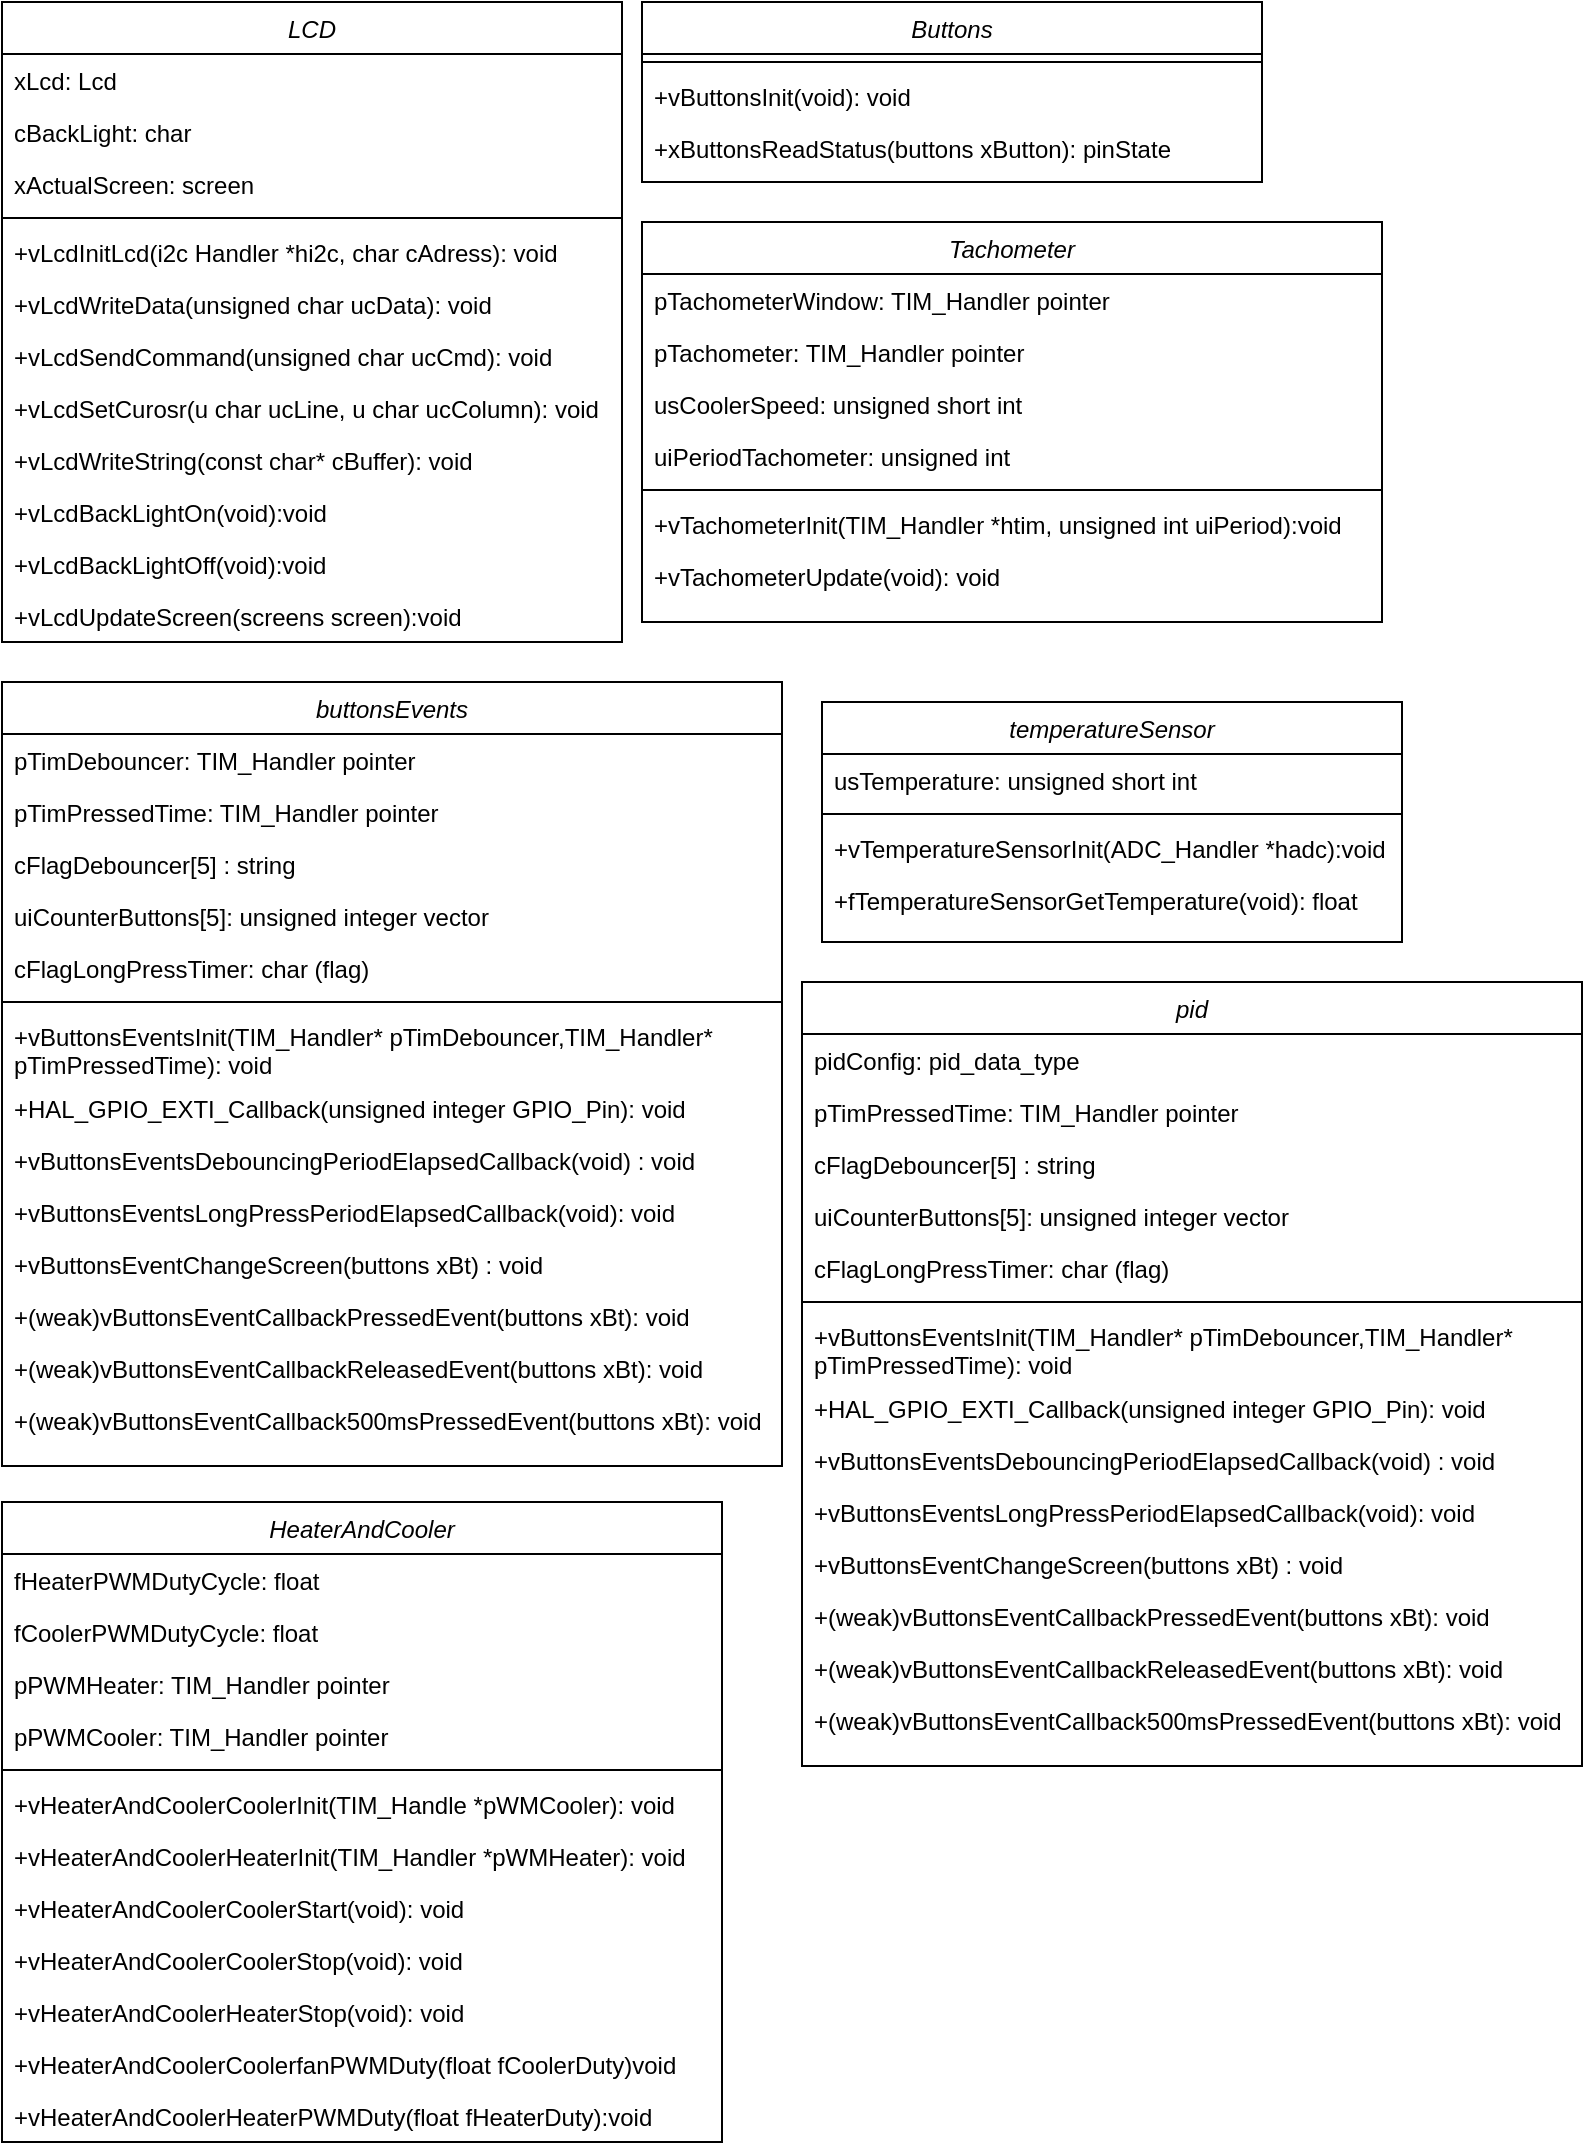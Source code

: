 <mxfile version="21.5.0" type="github">
  <diagram id="C5RBs43oDa-KdzZeNtuy" name="Page-1">
    <mxGraphModel dx="1434" dy="796" grid="1" gridSize="10" guides="1" tooltips="1" connect="1" arrows="1" fold="1" page="1" pageScale="1" pageWidth="827" pageHeight="1169" math="0" shadow="0">
      <root>
        <mxCell id="WIyWlLk6GJQsqaUBKTNV-0" />
        <mxCell id="WIyWlLk6GJQsqaUBKTNV-1" parent="WIyWlLk6GJQsqaUBKTNV-0" />
        <mxCell id="zkfFHV4jXpPFQw0GAbJ--0" value="LCD" style="swimlane;fontStyle=2;align=center;verticalAlign=top;childLayout=stackLayout;horizontal=1;startSize=26;horizontalStack=0;resizeParent=1;resizeLast=0;collapsible=1;marginBottom=0;rounded=0;shadow=0;strokeWidth=1;" parent="WIyWlLk6GJQsqaUBKTNV-1" vertex="1">
          <mxGeometry x="30" y="120" width="310" height="320" as="geometry">
            <mxRectangle x="230" y="140" width="160" height="26" as="alternateBounds" />
          </mxGeometry>
        </mxCell>
        <mxCell id="zkfFHV4jXpPFQw0GAbJ--1" value="xLcd: Lcd&#xa;" style="text;align=left;verticalAlign=top;spacingLeft=4;spacingRight=4;overflow=hidden;rotatable=0;points=[[0,0.5],[1,0.5]];portConstraint=eastwest;" parent="zkfFHV4jXpPFQw0GAbJ--0" vertex="1">
          <mxGeometry y="26" width="310" height="26" as="geometry" />
        </mxCell>
        <mxCell id="zkfFHV4jXpPFQw0GAbJ--2" value="cBackLight: char" style="text;align=left;verticalAlign=top;spacingLeft=4;spacingRight=4;overflow=hidden;rotatable=0;points=[[0,0.5],[1,0.5]];portConstraint=eastwest;rounded=0;shadow=0;html=0;" parent="zkfFHV4jXpPFQw0GAbJ--0" vertex="1">
          <mxGeometry y="52" width="310" height="26" as="geometry" />
        </mxCell>
        <mxCell id="2O0lbyeupgAcVJC7sNoG-7" value="xActualScreen: screen" style="text;align=left;verticalAlign=top;spacingLeft=4;spacingRight=4;overflow=hidden;rotatable=0;points=[[0,0.5],[1,0.5]];portConstraint=eastwest;rounded=0;shadow=0;html=0;" parent="zkfFHV4jXpPFQw0GAbJ--0" vertex="1">
          <mxGeometry y="78" width="310" height="26" as="geometry" />
        </mxCell>
        <mxCell id="zkfFHV4jXpPFQw0GAbJ--4" value="" style="line;html=1;strokeWidth=1;align=left;verticalAlign=middle;spacingTop=-1;spacingLeft=3;spacingRight=3;rotatable=0;labelPosition=right;points=[];portConstraint=eastwest;" parent="zkfFHV4jXpPFQw0GAbJ--0" vertex="1">
          <mxGeometry y="104" width="310" height="8" as="geometry" />
        </mxCell>
        <mxCell id="zkfFHV4jXpPFQw0GAbJ--5" value="+vLcdInitLcd(i2c Handler *hi2c, char cAdress): void" style="text;align=left;verticalAlign=top;spacingLeft=4;spacingRight=4;overflow=hidden;rotatable=0;points=[[0,0.5],[1,0.5]];portConstraint=eastwest;" parent="zkfFHV4jXpPFQw0GAbJ--0" vertex="1">
          <mxGeometry y="112" width="310" height="26" as="geometry" />
        </mxCell>
        <mxCell id="BaVjH6o6p_pFR1Oq_3Zt-0" value="+vLcdWriteData(unsigned char ucData): void" style="text;align=left;verticalAlign=top;spacingLeft=4;spacingRight=4;overflow=hidden;rotatable=0;points=[[0,0.5],[1,0.5]];portConstraint=eastwest;" parent="zkfFHV4jXpPFQw0GAbJ--0" vertex="1">
          <mxGeometry y="138" width="310" height="26" as="geometry" />
        </mxCell>
        <mxCell id="BaVjH6o6p_pFR1Oq_3Zt-1" value="+vLcdSendCommand(unsigned char ucCmd): void" style="text;align=left;verticalAlign=top;spacingLeft=4;spacingRight=4;overflow=hidden;rotatable=0;points=[[0,0.5],[1,0.5]];portConstraint=eastwest;" parent="zkfFHV4jXpPFQw0GAbJ--0" vertex="1">
          <mxGeometry y="164" width="310" height="26" as="geometry" />
        </mxCell>
        <mxCell id="BaVjH6o6p_pFR1Oq_3Zt-2" value="+vLcdSetCurosr(u char ucLine, u char ucColumn): void" style="text;align=left;verticalAlign=top;spacingLeft=4;spacingRight=4;overflow=hidden;rotatable=0;points=[[0,0.5],[1,0.5]];portConstraint=eastwest;" parent="zkfFHV4jXpPFQw0GAbJ--0" vertex="1">
          <mxGeometry y="190" width="310" height="26" as="geometry" />
        </mxCell>
        <mxCell id="BaVjH6o6p_pFR1Oq_3Zt-3" value="+vLcdWriteString(const char* cBuffer): void" style="text;align=left;verticalAlign=top;spacingLeft=4;spacingRight=4;overflow=hidden;rotatable=0;points=[[0,0.5],[1,0.5]];portConstraint=eastwest;" parent="zkfFHV4jXpPFQw0GAbJ--0" vertex="1">
          <mxGeometry y="216" width="310" height="26" as="geometry" />
        </mxCell>
        <mxCell id="2O0lbyeupgAcVJC7sNoG-2" value="+vLcdBackLightOn(void):void" style="text;align=left;verticalAlign=top;spacingLeft=4;spacingRight=4;overflow=hidden;rotatable=0;points=[[0,0.5],[1,0.5]];portConstraint=eastwest;" parent="zkfFHV4jXpPFQw0GAbJ--0" vertex="1">
          <mxGeometry y="242" width="310" height="26" as="geometry" />
        </mxCell>
        <mxCell id="2O0lbyeupgAcVJC7sNoG-3" value="+vLcdBackLightOff(void):void" style="text;align=left;verticalAlign=top;spacingLeft=4;spacingRight=4;overflow=hidden;rotatable=0;points=[[0,0.5],[1,0.5]];portConstraint=eastwest;" parent="zkfFHV4jXpPFQw0GAbJ--0" vertex="1">
          <mxGeometry y="268" width="310" height="26" as="geometry" />
        </mxCell>
        <mxCell id="2O0lbyeupgAcVJC7sNoG-4" value="+vLcdUpdateScreen(screens screen):void" style="text;align=left;verticalAlign=top;spacingLeft=4;spacingRight=4;overflow=hidden;rotatable=0;points=[[0,0.5],[1,0.5]];portConstraint=eastwest;" parent="zkfFHV4jXpPFQw0GAbJ--0" vertex="1">
          <mxGeometry y="294" width="310" height="26" as="geometry" />
        </mxCell>
        <mxCell id="0i5cV93Fo1JxYbAB2r_D-0" value="Buttons" style="swimlane;fontStyle=2;align=center;verticalAlign=top;childLayout=stackLayout;horizontal=1;startSize=26;horizontalStack=0;resizeParent=1;resizeLast=0;collapsible=1;marginBottom=0;rounded=0;shadow=0;strokeWidth=1;" vertex="1" parent="WIyWlLk6GJQsqaUBKTNV-1">
          <mxGeometry x="350" y="120" width="310" height="90" as="geometry">
            <mxRectangle x="230" y="140" width="160" height="26" as="alternateBounds" />
          </mxGeometry>
        </mxCell>
        <mxCell id="0i5cV93Fo1JxYbAB2r_D-4" value="" style="line;html=1;strokeWidth=1;align=left;verticalAlign=middle;spacingTop=-1;spacingLeft=3;spacingRight=3;rotatable=0;labelPosition=right;points=[];portConstraint=eastwest;" vertex="1" parent="0i5cV93Fo1JxYbAB2r_D-0">
          <mxGeometry y="26" width="310" height="8" as="geometry" />
        </mxCell>
        <mxCell id="0i5cV93Fo1JxYbAB2r_D-5" value="+vButtonsInit(void): void" style="text;align=left;verticalAlign=top;spacingLeft=4;spacingRight=4;overflow=hidden;rotatable=0;points=[[0,0.5],[1,0.5]];portConstraint=eastwest;" vertex="1" parent="0i5cV93Fo1JxYbAB2r_D-0">
          <mxGeometry y="34" width="310" height="26" as="geometry" />
        </mxCell>
        <mxCell id="0i5cV93Fo1JxYbAB2r_D-6" value="+xButtonsReadStatus(buttons xButton): pinState" style="text;align=left;verticalAlign=top;spacingLeft=4;spacingRight=4;overflow=hidden;rotatable=0;points=[[0,0.5],[1,0.5]];portConstraint=eastwest;" vertex="1" parent="0i5cV93Fo1JxYbAB2r_D-0">
          <mxGeometry y="60" width="310" height="26" as="geometry" />
        </mxCell>
        <mxCell id="0i5cV93Fo1JxYbAB2r_D-13" value="buttonsEvents" style="swimlane;fontStyle=2;align=center;verticalAlign=top;childLayout=stackLayout;horizontal=1;startSize=26;horizontalStack=0;resizeParent=1;resizeLast=0;collapsible=1;marginBottom=0;rounded=0;shadow=0;strokeWidth=1;" vertex="1" parent="WIyWlLk6GJQsqaUBKTNV-1">
          <mxGeometry x="30" y="460" width="390" height="392" as="geometry">
            <mxRectangle x="230" y="140" width="160" height="26" as="alternateBounds" />
          </mxGeometry>
        </mxCell>
        <mxCell id="0i5cV93Fo1JxYbAB2r_D-14" value="pTimDebouncer: TIM_Handler pointer" style="text;align=left;verticalAlign=top;spacingLeft=4;spacingRight=4;overflow=hidden;rotatable=0;points=[[0,0.5],[1,0.5]];portConstraint=eastwest;" vertex="1" parent="0i5cV93Fo1JxYbAB2r_D-13">
          <mxGeometry y="26" width="390" height="26" as="geometry" />
        </mxCell>
        <mxCell id="0i5cV93Fo1JxYbAB2r_D-15" value="pTimPressedTime: TIM_Handler pointer" style="text;align=left;verticalAlign=top;spacingLeft=4;spacingRight=4;overflow=hidden;rotatable=0;points=[[0,0.5],[1,0.5]];portConstraint=eastwest;rounded=0;shadow=0;html=0;" vertex="1" parent="0i5cV93Fo1JxYbAB2r_D-13">
          <mxGeometry y="52" width="390" height="26" as="geometry" />
        </mxCell>
        <mxCell id="0i5cV93Fo1JxYbAB2r_D-16" value="cFlagDebouncer[5] : string" style="text;align=left;verticalAlign=top;spacingLeft=4;spacingRight=4;overflow=hidden;rotatable=0;points=[[0,0.5],[1,0.5]];portConstraint=eastwest;rounded=0;shadow=0;html=0;" vertex="1" parent="0i5cV93Fo1JxYbAB2r_D-13">
          <mxGeometry y="78" width="390" height="26" as="geometry" />
        </mxCell>
        <mxCell id="0i5cV93Fo1JxYbAB2r_D-26" value="uiCounterButtons[5]: unsigned integer vector" style="text;align=left;verticalAlign=top;spacingLeft=4;spacingRight=4;overflow=hidden;rotatable=0;points=[[0,0.5],[1,0.5]];portConstraint=eastwest;rounded=0;shadow=0;html=0;" vertex="1" parent="0i5cV93Fo1JxYbAB2r_D-13">
          <mxGeometry y="104" width="390" height="26" as="geometry" />
        </mxCell>
        <mxCell id="0i5cV93Fo1JxYbAB2r_D-27" value="cFlagLongPressTimer: char (flag)" style="text;align=left;verticalAlign=top;spacingLeft=4;spacingRight=4;overflow=hidden;rotatable=0;points=[[0,0.5],[1,0.5]];portConstraint=eastwest;rounded=0;shadow=0;html=0;" vertex="1" parent="0i5cV93Fo1JxYbAB2r_D-13">
          <mxGeometry y="130" width="390" height="26" as="geometry" />
        </mxCell>
        <mxCell id="0i5cV93Fo1JxYbAB2r_D-17" value="" style="line;html=1;strokeWidth=1;align=left;verticalAlign=middle;spacingTop=-1;spacingLeft=3;spacingRight=3;rotatable=0;labelPosition=right;points=[];portConstraint=eastwest;" vertex="1" parent="0i5cV93Fo1JxYbAB2r_D-13">
          <mxGeometry y="156" width="390" height="8" as="geometry" />
        </mxCell>
        <mxCell id="0i5cV93Fo1JxYbAB2r_D-18" value="+vButtonsEventsInit(TIM_Handler* pTimDebouncer,TIM_Handler* &#xa;pTimPressedTime): void" style="text;align=left;verticalAlign=top;spacingLeft=4;spacingRight=4;overflow=hidden;rotatable=0;points=[[0,0.5],[1,0.5]];portConstraint=eastwest;" vertex="1" parent="0i5cV93Fo1JxYbAB2r_D-13">
          <mxGeometry y="164" width="390" height="36" as="geometry" />
        </mxCell>
        <mxCell id="0i5cV93Fo1JxYbAB2r_D-19" value="+HAL_GPIO_EXTI_Callback(unsigned integer GPIO_Pin): void" style="text;align=left;verticalAlign=top;spacingLeft=4;spacingRight=4;overflow=hidden;rotatable=0;points=[[0,0.5],[1,0.5]];portConstraint=eastwest;" vertex="1" parent="0i5cV93Fo1JxYbAB2r_D-13">
          <mxGeometry y="200" width="390" height="26" as="geometry" />
        </mxCell>
        <mxCell id="0i5cV93Fo1JxYbAB2r_D-20" value="+vButtonsEventsDebouncingPeriodElapsedCallback(void) : void" style="text;align=left;verticalAlign=top;spacingLeft=4;spacingRight=4;overflow=hidden;rotatable=0;points=[[0,0.5],[1,0.5]];portConstraint=eastwest;" vertex="1" parent="0i5cV93Fo1JxYbAB2r_D-13">
          <mxGeometry y="226" width="390" height="26" as="geometry" />
        </mxCell>
        <mxCell id="0i5cV93Fo1JxYbAB2r_D-21" value="+vButtonsEventsLongPressPeriodElapsedCallback(void): void" style="text;align=left;verticalAlign=top;spacingLeft=4;spacingRight=4;overflow=hidden;rotatable=0;points=[[0,0.5],[1,0.5]];portConstraint=eastwest;" vertex="1" parent="0i5cV93Fo1JxYbAB2r_D-13">
          <mxGeometry y="252" width="390" height="26" as="geometry" />
        </mxCell>
        <mxCell id="0i5cV93Fo1JxYbAB2r_D-22" value="+vButtonsEventChangeScreen(buttons xBt) : void" style="text;align=left;verticalAlign=top;spacingLeft=4;spacingRight=4;overflow=hidden;rotatable=0;points=[[0,0.5],[1,0.5]];portConstraint=eastwest;" vertex="1" parent="0i5cV93Fo1JxYbAB2r_D-13">
          <mxGeometry y="278" width="390" height="26" as="geometry" />
        </mxCell>
        <mxCell id="0i5cV93Fo1JxYbAB2r_D-23" value="+(weak)vButtonsEventCallbackPressedEvent(buttons xBt): void" style="text;align=left;verticalAlign=top;spacingLeft=4;spacingRight=4;overflow=hidden;rotatable=0;points=[[0,0.5],[1,0.5]];portConstraint=eastwest;" vertex="1" parent="0i5cV93Fo1JxYbAB2r_D-13">
          <mxGeometry y="304" width="390" height="26" as="geometry" />
        </mxCell>
        <mxCell id="0i5cV93Fo1JxYbAB2r_D-24" value="+(weak)vButtonsEventCallbackReleasedEvent(buttons xBt): void" style="text;align=left;verticalAlign=top;spacingLeft=4;spacingRight=4;overflow=hidden;rotatable=0;points=[[0,0.5],[1,0.5]];portConstraint=eastwest;" vertex="1" parent="0i5cV93Fo1JxYbAB2r_D-13">
          <mxGeometry y="330" width="390" height="26" as="geometry" />
        </mxCell>
        <mxCell id="0i5cV93Fo1JxYbAB2r_D-25" value="+(weak)vButtonsEventCallback500msPressedEvent(buttons xBt): void" style="text;align=left;verticalAlign=top;spacingLeft=4;spacingRight=4;overflow=hidden;rotatable=0;points=[[0,0.5],[1,0.5]];portConstraint=eastwest;" vertex="1" parent="0i5cV93Fo1JxYbAB2r_D-13">
          <mxGeometry y="356" width="390" height="26" as="geometry" />
        </mxCell>
        <mxCell id="0i5cV93Fo1JxYbAB2r_D-28" value="HeaterAndCooler" style="swimlane;fontStyle=2;align=center;verticalAlign=top;childLayout=stackLayout;horizontal=1;startSize=26;horizontalStack=0;resizeParent=1;resizeLast=0;collapsible=1;marginBottom=0;rounded=0;shadow=0;strokeWidth=1;" vertex="1" parent="WIyWlLk6GJQsqaUBKTNV-1">
          <mxGeometry x="30" y="870" width="360" height="320" as="geometry">
            <mxRectangle x="230" y="140" width="160" height="26" as="alternateBounds" />
          </mxGeometry>
        </mxCell>
        <mxCell id="0i5cV93Fo1JxYbAB2r_D-30" value="fHeaterPWMDutyCycle: float" style="text;align=left;verticalAlign=top;spacingLeft=4;spacingRight=4;overflow=hidden;rotatable=0;points=[[0,0.5],[1,0.5]];portConstraint=eastwest;rounded=0;shadow=0;html=0;" vertex="1" parent="0i5cV93Fo1JxYbAB2r_D-28">
          <mxGeometry y="26" width="360" height="26" as="geometry" />
        </mxCell>
        <mxCell id="0i5cV93Fo1JxYbAB2r_D-31" value="fCoolerPWMDutyCycle: float" style="text;align=left;verticalAlign=top;spacingLeft=4;spacingRight=4;overflow=hidden;rotatable=0;points=[[0,0.5],[1,0.5]];portConstraint=eastwest;rounded=0;shadow=0;html=0;" vertex="1" parent="0i5cV93Fo1JxYbAB2r_D-28">
          <mxGeometry y="52" width="360" height="26" as="geometry" />
        </mxCell>
        <mxCell id="0i5cV93Fo1JxYbAB2r_D-41" value="pPWMHeater: TIM_Handler pointer" style="text;align=left;verticalAlign=top;spacingLeft=4;spacingRight=4;overflow=hidden;rotatable=0;points=[[0,0.5],[1,0.5]];portConstraint=eastwest;rounded=0;shadow=0;html=0;" vertex="1" parent="0i5cV93Fo1JxYbAB2r_D-28">
          <mxGeometry y="78" width="360" height="26" as="geometry" />
        </mxCell>
        <mxCell id="0i5cV93Fo1JxYbAB2r_D-42" value="pPWMCooler: TIM_Handler pointer" style="text;align=left;verticalAlign=top;spacingLeft=4;spacingRight=4;overflow=hidden;rotatable=0;points=[[0,0.5],[1,0.5]];portConstraint=eastwest;rounded=0;shadow=0;html=0;" vertex="1" parent="0i5cV93Fo1JxYbAB2r_D-28">
          <mxGeometry y="104" width="360" height="26" as="geometry" />
        </mxCell>
        <mxCell id="0i5cV93Fo1JxYbAB2r_D-32" value="" style="line;html=1;strokeWidth=1;align=left;verticalAlign=middle;spacingTop=-1;spacingLeft=3;spacingRight=3;rotatable=0;labelPosition=right;points=[];portConstraint=eastwest;" vertex="1" parent="0i5cV93Fo1JxYbAB2r_D-28">
          <mxGeometry y="130" width="360" height="8" as="geometry" />
        </mxCell>
        <mxCell id="0i5cV93Fo1JxYbAB2r_D-33" value="+vHeaterAndCoolerCoolerInit(TIM_Handle *pWMCooler): void" style="text;align=left;verticalAlign=top;spacingLeft=4;spacingRight=4;overflow=hidden;rotatable=0;points=[[0,0.5],[1,0.5]];portConstraint=eastwest;" vertex="1" parent="0i5cV93Fo1JxYbAB2r_D-28">
          <mxGeometry y="138" width="360" height="26" as="geometry" />
        </mxCell>
        <mxCell id="0i5cV93Fo1JxYbAB2r_D-34" value="+vHeaterAndCoolerHeaterInit(TIM_Handler *pWMHeater): void&#xa;" style="text;align=left;verticalAlign=top;spacingLeft=4;spacingRight=4;overflow=hidden;rotatable=0;points=[[0,0.5],[1,0.5]];portConstraint=eastwest;" vertex="1" parent="0i5cV93Fo1JxYbAB2r_D-28">
          <mxGeometry y="164" width="360" height="26" as="geometry" />
        </mxCell>
        <mxCell id="0i5cV93Fo1JxYbAB2r_D-35" value="+vHeaterAndCoolerCoolerStart(void): void" style="text;align=left;verticalAlign=top;spacingLeft=4;spacingRight=4;overflow=hidden;rotatable=0;points=[[0,0.5],[1,0.5]];portConstraint=eastwest;" vertex="1" parent="0i5cV93Fo1JxYbAB2r_D-28">
          <mxGeometry y="190" width="360" height="26" as="geometry" />
        </mxCell>
        <mxCell id="0i5cV93Fo1JxYbAB2r_D-36" value="+vHeaterAndCoolerCoolerStop(void): void" style="text;align=left;verticalAlign=top;spacingLeft=4;spacingRight=4;overflow=hidden;rotatable=0;points=[[0,0.5],[1,0.5]];portConstraint=eastwest;" vertex="1" parent="0i5cV93Fo1JxYbAB2r_D-28">
          <mxGeometry y="216" width="360" height="26" as="geometry" />
        </mxCell>
        <mxCell id="0i5cV93Fo1JxYbAB2r_D-37" value="+vHeaterAndCoolerHeaterStop(void): void" style="text;align=left;verticalAlign=top;spacingLeft=4;spacingRight=4;overflow=hidden;rotatable=0;points=[[0,0.5],[1,0.5]];portConstraint=eastwest;" vertex="1" parent="0i5cV93Fo1JxYbAB2r_D-28">
          <mxGeometry y="242" width="360" height="26" as="geometry" />
        </mxCell>
        <mxCell id="0i5cV93Fo1JxYbAB2r_D-38" value="+vHeaterAndCoolerCoolerfanPWMDuty(float fCoolerDuty)void" style="text;align=left;verticalAlign=top;spacingLeft=4;spacingRight=4;overflow=hidden;rotatable=0;points=[[0,0.5],[1,0.5]];portConstraint=eastwest;" vertex="1" parent="0i5cV93Fo1JxYbAB2r_D-28">
          <mxGeometry y="268" width="360" height="26" as="geometry" />
        </mxCell>
        <mxCell id="0i5cV93Fo1JxYbAB2r_D-39" value="+vHeaterAndCoolerHeaterPWMDuty(float fHeaterDuty):void" style="text;align=left;verticalAlign=top;spacingLeft=4;spacingRight=4;overflow=hidden;rotatable=0;points=[[0,0.5],[1,0.5]];portConstraint=eastwest;" vertex="1" parent="0i5cV93Fo1JxYbAB2r_D-28">
          <mxGeometry y="294" width="360" height="26" as="geometry" />
        </mxCell>
        <mxCell id="0i5cV93Fo1JxYbAB2r_D-63" value="Tachometer" style="swimlane;fontStyle=2;align=center;verticalAlign=top;childLayout=stackLayout;horizontal=1;startSize=26;horizontalStack=0;resizeParent=1;resizeLast=0;collapsible=1;marginBottom=0;rounded=0;shadow=0;strokeWidth=1;" vertex="1" parent="WIyWlLk6GJQsqaUBKTNV-1">
          <mxGeometry x="350" y="230" width="370" height="200" as="geometry">
            <mxRectangle x="230" y="140" width="160" height="26" as="alternateBounds" />
          </mxGeometry>
        </mxCell>
        <mxCell id="0i5cV93Fo1JxYbAB2r_D-64" value="pTachometerWindow: TIM_Handler pointer" style="text;align=left;verticalAlign=top;spacingLeft=4;spacingRight=4;overflow=hidden;rotatable=0;points=[[0,0.5],[1,0.5]];portConstraint=eastwest;" vertex="1" parent="0i5cV93Fo1JxYbAB2r_D-63">
          <mxGeometry y="26" width="370" height="26" as="geometry" />
        </mxCell>
        <mxCell id="0i5cV93Fo1JxYbAB2r_D-65" value="pTachometer: TIM_Handler pointer" style="text;align=left;verticalAlign=top;spacingLeft=4;spacingRight=4;overflow=hidden;rotatable=0;points=[[0,0.5],[1,0.5]];portConstraint=eastwest;rounded=0;shadow=0;html=0;" vertex="1" parent="0i5cV93Fo1JxYbAB2r_D-63">
          <mxGeometry y="52" width="370" height="26" as="geometry" />
        </mxCell>
        <mxCell id="0i5cV93Fo1JxYbAB2r_D-66" value="usCoolerSpeed: unsigned short int" style="text;align=left;verticalAlign=top;spacingLeft=4;spacingRight=4;overflow=hidden;rotatable=0;points=[[0,0.5],[1,0.5]];portConstraint=eastwest;rounded=0;shadow=0;html=0;" vertex="1" parent="0i5cV93Fo1JxYbAB2r_D-63">
          <mxGeometry y="78" width="370" height="26" as="geometry" />
        </mxCell>
        <mxCell id="0i5cV93Fo1JxYbAB2r_D-76" value="uiPeriodTachometer: unsigned int" style="text;align=left;verticalAlign=top;spacingLeft=4;spacingRight=4;overflow=hidden;rotatable=0;points=[[0,0.5],[1,0.5]];portConstraint=eastwest;rounded=0;shadow=0;html=0;" vertex="1" parent="0i5cV93Fo1JxYbAB2r_D-63">
          <mxGeometry y="104" width="370" height="26" as="geometry" />
        </mxCell>
        <mxCell id="0i5cV93Fo1JxYbAB2r_D-67" value="" style="line;html=1;strokeWidth=1;align=left;verticalAlign=middle;spacingTop=-1;spacingLeft=3;spacingRight=3;rotatable=0;labelPosition=right;points=[];portConstraint=eastwest;" vertex="1" parent="0i5cV93Fo1JxYbAB2r_D-63">
          <mxGeometry y="130" width="370" height="8" as="geometry" />
        </mxCell>
        <mxCell id="0i5cV93Fo1JxYbAB2r_D-68" value="+vTachometerInit(TIM_Handler *htim, unsigned int uiPeriod):void" style="text;align=left;verticalAlign=top;spacingLeft=4;spacingRight=4;overflow=hidden;rotatable=0;points=[[0,0.5],[1,0.5]];portConstraint=eastwest;" vertex="1" parent="0i5cV93Fo1JxYbAB2r_D-63">
          <mxGeometry y="138" width="370" height="26" as="geometry" />
        </mxCell>
        <mxCell id="0i5cV93Fo1JxYbAB2r_D-69" value="+vTachometerUpdate(void): void" style="text;align=left;verticalAlign=top;spacingLeft=4;spacingRight=4;overflow=hidden;rotatable=0;points=[[0,0.5],[1,0.5]];portConstraint=eastwest;" vertex="1" parent="0i5cV93Fo1JxYbAB2r_D-63">
          <mxGeometry y="164" width="370" height="26" as="geometry" />
        </mxCell>
        <mxCell id="0i5cV93Fo1JxYbAB2r_D-77" value="temperatureSensor" style="swimlane;fontStyle=2;align=center;verticalAlign=top;childLayout=stackLayout;horizontal=1;startSize=26;horizontalStack=0;resizeParent=1;resizeLast=0;collapsible=1;marginBottom=0;rounded=0;shadow=0;strokeWidth=1;" vertex="1" parent="WIyWlLk6GJQsqaUBKTNV-1">
          <mxGeometry x="440" y="470" width="290" height="120" as="geometry">
            <mxRectangle x="230" y="140" width="160" height="26" as="alternateBounds" />
          </mxGeometry>
        </mxCell>
        <mxCell id="0i5cV93Fo1JxYbAB2r_D-78" value="usTemperature: unsigned short int" style="text;align=left;verticalAlign=top;spacingLeft=4;spacingRight=4;overflow=hidden;rotatable=0;points=[[0,0.5],[1,0.5]];portConstraint=eastwest;" vertex="1" parent="0i5cV93Fo1JxYbAB2r_D-77">
          <mxGeometry y="26" width="290" height="26" as="geometry" />
        </mxCell>
        <mxCell id="0i5cV93Fo1JxYbAB2r_D-82" value="" style="line;html=1;strokeWidth=1;align=left;verticalAlign=middle;spacingTop=-1;spacingLeft=3;spacingRight=3;rotatable=0;labelPosition=right;points=[];portConstraint=eastwest;" vertex="1" parent="0i5cV93Fo1JxYbAB2r_D-77">
          <mxGeometry y="52" width="290" height="8" as="geometry" />
        </mxCell>
        <mxCell id="0i5cV93Fo1JxYbAB2r_D-83" value="+vTemperatureSensorInit(ADC_Handler *hadc):void" style="text;align=left;verticalAlign=top;spacingLeft=4;spacingRight=4;overflow=hidden;rotatable=0;points=[[0,0.5],[1,0.5]];portConstraint=eastwest;" vertex="1" parent="0i5cV93Fo1JxYbAB2r_D-77">
          <mxGeometry y="60" width="290" height="26" as="geometry" />
        </mxCell>
        <mxCell id="0i5cV93Fo1JxYbAB2r_D-84" value="+fTemperatureSensorGetTemperature(void): float" style="text;align=left;verticalAlign=top;spacingLeft=4;spacingRight=4;overflow=hidden;rotatable=0;points=[[0,0.5],[1,0.5]];portConstraint=eastwest;" vertex="1" parent="0i5cV93Fo1JxYbAB2r_D-77">
          <mxGeometry y="86" width="290" height="26" as="geometry" />
        </mxCell>
        <mxCell id="0i5cV93Fo1JxYbAB2r_D-85" value="pid" style="swimlane;fontStyle=2;align=center;verticalAlign=top;childLayout=stackLayout;horizontal=1;startSize=26;horizontalStack=0;resizeParent=1;resizeLast=0;collapsible=1;marginBottom=0;rounded=0;shadow=0;strokeWidth=1;" vertex="1" parent="WIyWlLk6GJQsqaUBKTNV-1">
          <mxGeometry x="430" y="610" width="390" height="392" as="geometry">
            <mxRectangle x="230" y="140" width="160" height="26" as="alternateBounds" />
          </mxGeometry>
        </mxCell>
        <mxCell id="0i5cV93Fo1JxYbAB2r_D-86" value="pidConfig: pid_data_type" style="text;align=left;verticalAlign=top;spacingLeft=4;spacingRight=4;overflow=hidden;rotatable=0;points=[[0,0.5],[1,0.5]];portConstraint=eastwest;" vertex="1" parent="0i5cV93Fo1JxYbAB2r_D-85">
          <mxGeometry y="26" width="390" height="26" as="geometry" />
        </mxCell>
        <mxCell id="0i5cV93Fo1JxYbAB2r_D-87" value="pTimPressedTime: TIM_Handler pointer" style="text;align=left;verticalAlign=top;spacingLeft=4;spacingRight=4;overflow=hidden;rotatable=0;points=[[0,0.5],[1,0.5]];portConstraint=eastwest;rounded=0;shadow=0;html=0;" vertex="1" parent="0i5cV93Fo1JxYbAB2r_D-85">
          <mxGeometry y="52" width="390" height="26" as="geometry" />
        </mxCell>
        <mxCell id="0i5cV93Fo1JxYbAB2r_D-88" value="cFlagDebouncer[5] : string" style="text;align=left;verticalAlign=top;spacingLeft=4;spacingRight=4;overflow=hidden;rotatable=0;points=[[0,0.5],[1,0.5]];portConstraint=eastwest;rounded=0;shadow=0;html=0;" vertex="1" parent="0i5cV93Fo1JxYbAB2r_D-85">
          <mxGeometry y="78" width="390" height="26" as="geometry" />
        </mxCell>
        <mxCell id="0i5cV93Fo1JxYbAB2r_D-89" value="uiCounterButtons[5]: unsigned integer vector" style="text;align=left;verticalAlign=top;spacingLeft=4;spacingRight=4;overflow=hidden;rotatable=0;points=[[0,0.5],[1,0.5]];portConstraint=eastwest;rounded=0;shadow=0;html=0;" vertex="1" parent="0i5cV93Fo1JxYbAB2r_D-85">
          <mxGeometry y="104" width="390" height="26" as="geometry" />
        </mxCell>
        <mxCell id="0i5cV93Fo1JxYbAB2r_D-90" value="cFlagLongPressTimer: char (flag)" style="text;align=left;verticalAlign=top;spacingLeft=4;spacingRight=4;overflow=hidden;rotatable=0;points=[[0,0.5],[1,0.5]];portConstraint=eastwest;rounded=0;shadow=0;html=0;" vertex="1" parent="0i5cV93Fo1JxYbAB2r_D-85">
          <mxGeometry y="130" width="390" height="26" as="geometry" />
        </mxCell>
        <mxCell id="0i5cV93Fo1JxYbAB2r_D-91" value="" style="line;html=1;strokeWidth=1;align=left;verticalAlign=middle;spacingTop=-1;spacingLeft=3;spacingRight=3;rotatable=0;labelPosition=right;points=[];portConstraint=eastwest;" vertex="1" parent="0i5cV93Fo1JxYbAB2r_D-85">
          <mxGeometry y="156" width="390" height="8" as="geometry" />
        </mxCell>
        <mxCell id="0i5cV93Fo1JxYbAB2r_D-92" value="+vButtonsEventsInit(TIM_Handler* pTimDebouncer,TIM_Handler* &#xa;pTimPressedTime): void" style="text;align=left;verticalAlign=top;spacingLeft=4;spacingRight=4;overflow=hidden;rotatable=0;points=[[0,0.5],[1,0.5]];portConstraint=eastwest;" vertex="1" parent="0i5cV93Fo1JxYbAB2r_D-85">
          <mxGeometry y="164" width="390" height="36" as="geometry" />
        </mxCell>
        <mxCell id="0i5cV93Fo1JxYbAB2r_D-93" value="+HAL_GPIO_EXTI_Callback(unsigned integer GPIO_Pin): void" style="text;align=left;verticalAlign=top;spacingLeft=4;spacingRight=4;overflow=hidden;rotatable=0;points=[[0,0.5],[1,0.5]];portConstraint=eastwest;" vertex="1" parent="0i5cV93Fo1JxYbAB2r_D-85">
          <mxGeometry y="200" width="390" height="26" as="geometry" />
        </mxCell>
        <mxCell id="0i5cV93Fo1JxYbAB2r_D-94" value="+vButtonsEventsDebouncingPeriodElapsedCallback(void) : void" style="text;align=left;verticalAlign=top;spacingLeft=4;spacingRight=4;overflow=hidden;rotatable=0;points=[[0,0.5],[1,0.5]];portConstraint=eastwest;" vertex="1" parent="0i5cV93Fo1JxYbAB2r_D-85">
          <mxGeometry y="226" width="390" height="26" as="geometry" />
        </mxCell>
        <mxCell id="0i5cV93Fo1JxYbAB2r_D-95" value="+vButtonsEventsLongPressPeriodElapsedCallback(void): void" style="text;align=left;verticalAlign=top;spacingLeft=4;spacingRight=4;overflow=hidden;rotatable=0;points=[[0,0.5],[1,0.5]];portConstraint=eastwest;" vertex="1" parent="0i5cV93Fo1JxYbAB2r_D-85">
          <mxGeometry y="252" width="390" height="26" as="geometry" />
        </mxCell>
        <mxCell id="0i5cV93Fo1JxYbAB2r_D-96" value="+vButtonsEventChangeScreen(buttons xBt) : void" style="text;align=left;verticalAlign=top;spacingLeft=4;spacingRight=4;overflow=hidden;rotatable=0;points=[[0,0.5],[1,0.5]];portConstraint=eastwest;" vertex="1" parent="0i5cV93Fo1JxYbAB2r_D-85">
          <mxGeometry y="278" width="390" height="26" as="geometry" />
        </mxCell>
        <mxCell id="0i5cV93Fo1JxYbAB2r_D-97" value="+(weak)vButtonsEventCallbackPressedEvent(buttons xBt): void" style="text;align=left;verticalAlign=top;spacingLeft=4;spacingRight=4;overflow=hidden;rotatable=0;points=[[0,0.5],[1,0.5]];portConstraint=eastwest;" vertex="1" parent="0i5cV93Fo1JxYbAB2r_D-85">
          <mxGeometry y="304" width="390" height="26" as="geometry" />
        </mxCell>
        <mxCell id="0i5cV93Fo1JxYbAB2r_D-98" value="+(weak)vButtonsEventCallbackReleasedEvent(buttons xBt): void" style="text;align=left;verticalAlign=top;spacingLeft=4;spacingRight=4;overflow=hidden;rotatable=0;points=[[0,0.5],[1,0.5]];portConstraint=eastwest;" vertex="1" parent="0i5cV93Fo1JxYbAB2r_D-85">
          <mxGeometry y="330" width="390" height="26" as="geometry" />
        </mxCell>
        <mxCell id="0i5cV93Fo1JxYbAB2r_D-99" value="+(weak)vButtonsEventCallback500msPressedEvent(buttons xBt): void" style="text;align=left;verticalAlign=top;spacingLeft=4;spacingRight=4;overflow=hidden;rotatable=0;points=[[0,0.5],[1,0.5]];portConstraint=eastwest;" vertex="1" parent="0i5cV93Fo1JxYbAB2r_D-85">
          <mxGeometry y="356" width="390" height="26" as="geometry" />
        </mxCell>
      </root>
    </mxGraphModel>
  </diagram>
</mxfile>
